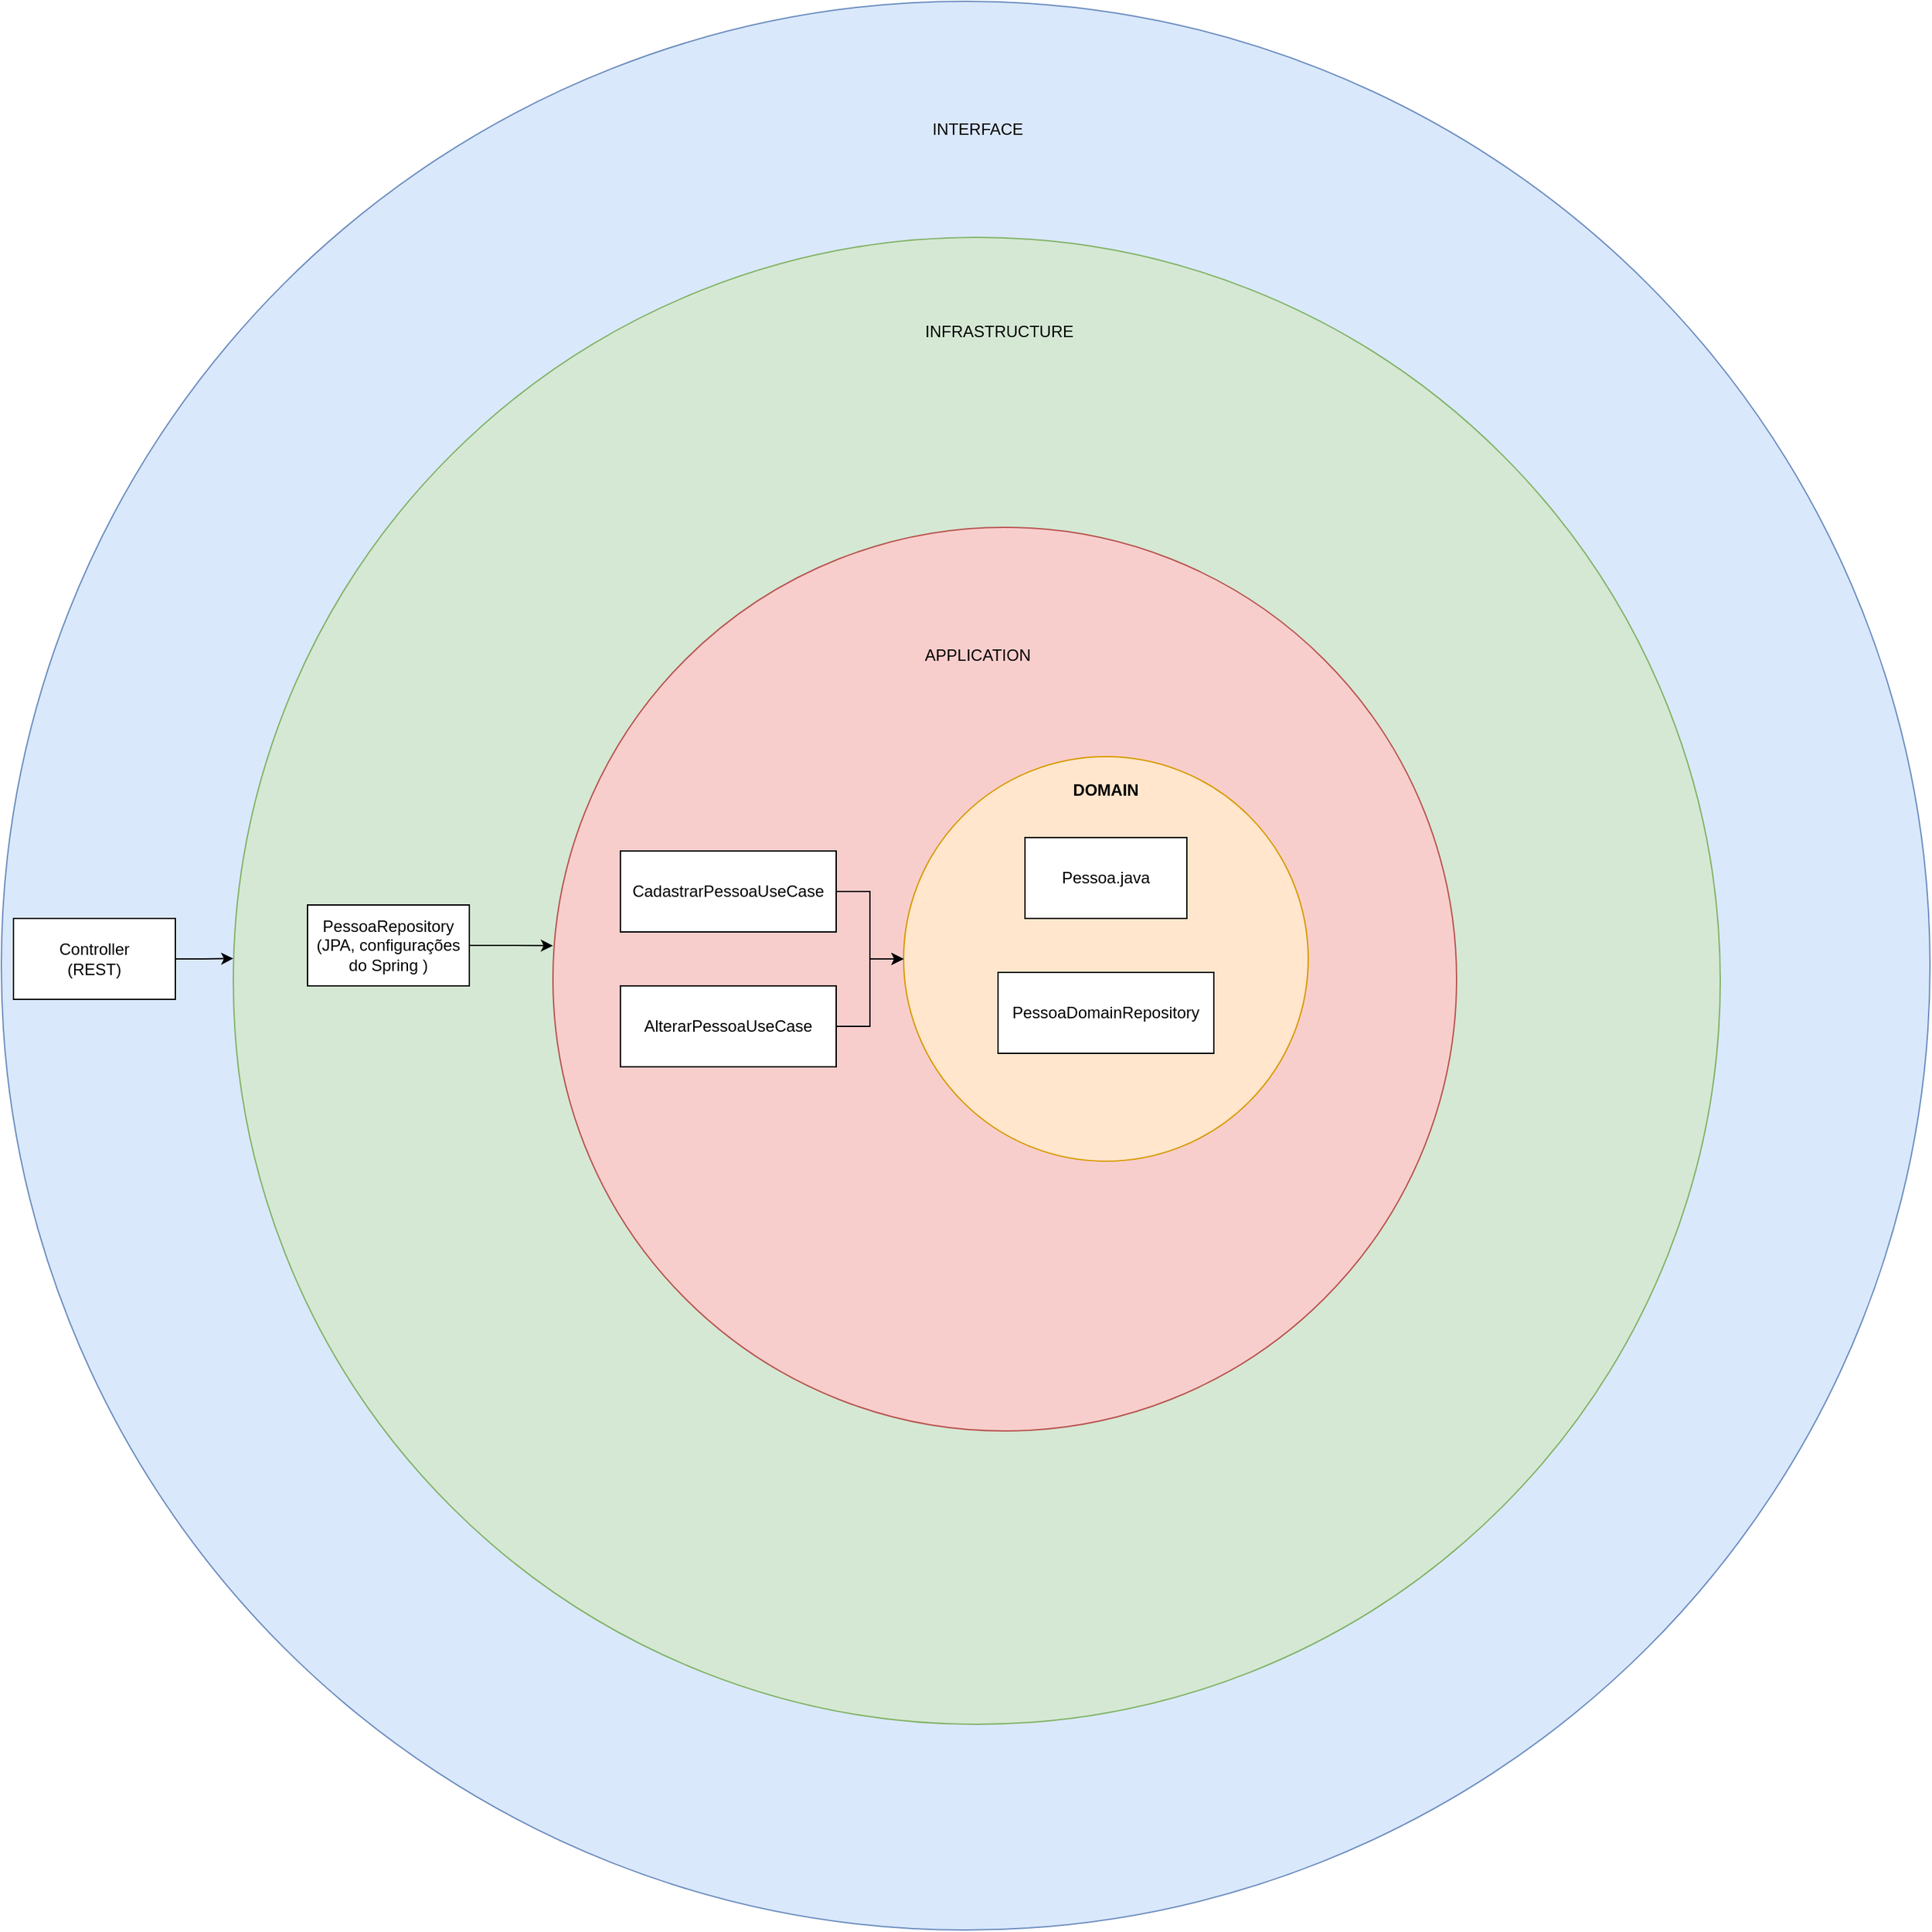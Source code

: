 <mxfile version="26.2.9">
  <diagram name="Página-1" id="4eShF4OCgxA2LF64T6A8">
    <mxGraphModel dx="3207" dy="2481" grid="1" gridSize="10" guides="1" tooltips="1" connect="1" arrows="1" fold="1" page="1" pageScale="1" pageWidth="827" pageHeight="1169" math="0" shadow="0">
      <root>
        <mxCell id="0" />
        <mxCell id="1" parent="0" />
        <mxCell id="caYM2Cbyv7QhwFhTQOF3-21" value="" style="ellipse;whiteSpace=wrap;html=1;aspect=fixed;fillColor=#dae8fc;strokeColor=#6c8ebf;" vertex="1" parent="1">
          <mxGeometry x="-409" y="-290" width="1430" height="1430" as="geometry" />
        </mxCell>
        <mxCell id="caYM2Cbyv7QhwFhTQOF3-17" value="" style="ellipse;whiteSpace=wrap;html=1;aspect=fixed;fillColor=#d5e8d4;strokeColor=#82b366;" vertex="1" parent="1">
          <mxGeometry x="-237" y="-115" width="1102.5" height="1102.5" as="geometry" />
        </mxCell>
        <mxCell id="caYM2Cbyv7QhwFhTQOF3-15" value="" style="ellipse;whiteSpace=wrap;html=1;aspect=fixed;fillColor=#f8cecc;strokeColor=#b85450;" vertex="1" parent="1">
          <mxGeometry y="100" width="670" height="670" as="geometry" />
        </mxCell>
        <mxCell id="caYM2Cbyv7QhwFhTQOF3-1" value="" style="ellipse;whiteSpace=wrap;html=1;aspect=fixed;fillColor=#ffe6cc;strokeColor=#d79b00;" vertex="1" parent="1">
          <mxGeometry x="260" y="270" width="300" height="300" as="geometry" />
        </mxCell>
        <mxCell id="caYM2Cbyv7QhwFhTQOF3-2" value="Pessoa.java" style="rounded=0;whiteSpace=wrap;html=1;" vertex="1" parent="1">
          <mxGeometry x="350" y="330" width="120" height="60" as="geometry" />
        </mxCell>
        <mxCell id="caYM2Cbyv7QhwFhTQOF3-3" value="PessoaDomainRepository" style="rounded=0;whiteSpace=wrap;html=1;" vertex="1" parent="1">
          <mxGeometry x="330" y="430" width="160" height="60" as="geometry" />
        </mxCell>
        <mxCell id="caYM2Cbyv7QhwFhTQOF3-5" value="DOMAIN" style="text;html=1;align=center;verticalAlign=middle;whiteSpace=wrap;rounded=0;fontStyle=1" vertex="1" parent="1">
          <mxGeometry x="380" y="280" width="60" height="30" as="geometry" />
        </mxCell>
        <mxCell id="caYM2Cbyv7QhwFhTQOF3-6" value="APPLICATION" style="text;html=1;align=center;verticalAlign=middle;whiteSpace=wrap;rounded=0;" vertex="1" parent="1">
          <mxGeometry x="270" y="180" width="90" height="30" as="geometry" />
        </mxCell>
        <mxCell id="caYM2Cbyv7QhwFhTQOF3-11" style="edgeStyle=orthogonalEdgeStyle;rounded=0;orthogonalLoop=1;jettySize=auto;html=1;" edge="1" parent="1" source="caYM2Cbyv7QhwFhTQOF3-7" target="caYM2Cbyv7QhwFhTQOF3-1">
          <mxGeometry relative="1" as="geometry" />
        </mxCell>
        <mxCell id="caYM2Cbyv7QhwFhTQOF3-7" value="CadastrarPessoaUseCase" style="rounded=0;whiteSpace=wrap;html=1;" vertex="1" parent="1">
          <mxGeometry x="50" y="340" width="160" height="60" as="geometry" />
        </mxCell>
        <mxCell id="caYM2Cbyv7QhwFhTQOF3-12" style="edgeStyle=orthogonalEdgeStyle;rounded=0;orthogonalLoop=1;jettySize=auto;html=1;" edge="1" parent="1" source="caYM2Cbyv7QhwFhTQOF3-8" target="caYM2Cbyv7QhwFhTQOF3-1">
          <mxGeometry relative="1" as="geometry" />
        </mxCell>
        <mxCell id="caYM2Cbyv7QhwFhTQOF3-8" value="AlterarPessoaUseCase" style="rounded=0;whiteSpace=wrap;html=1;" vertex="1" parent="1">
          <mxGeometry x="50" y="440" width="160" height="60" as="geometry" />
        </mxCell>
        <mxCell id="caYM2Cbyv7QhwFhTQOF3-13" value="PessoaRepository&lt;br&gt;(JPA, configurações do Spring )" style="rounded=0;whiteSpace=wrap;html=1;" vertex="1" parent="1">
          <mxGeometry x="-182" y="380" width="120" height="60" as="geometry" />
        </mxCell>
        <mxCell id="caYM2Cbyv7QhwFhTQOF3-16" style="edgeStyle=orthogonalEdgeStyle;rounded=0;orthogonalLoop=1;jettySize=auto;html=1;entryX=0;entryY=0.463;entryDx=0;entryDy=0;entryPerimeter=0;" edge="1" parent="1" source="caYM2Cbyv7QhwFhTQOF3-13" target="caYM2Cbyv7QhwFhTQOF3-15">
          <mxGeometry relative="1" as="geometry" />
        </mxCell>
        <mxCell id="caYM2Cbyv7QhwFhTQOF3-18" value="INFRASTRUCTURE" style="text;html=1;align=center;verticalAlign=middle;whiteSpace=wrap;rounded=0;" vertex="1" parent="1">
          <mxGeometry x="266.25" y="-60" width="130" height="30" as="geometry" />
        </mxCell>
        <mxCell id="caYM2Cbyv7QhwFhTQOF3-19" value="Controller&lt;br&gt;(REST)" style="rounded=0;whiteSpace=wrap;html=1;" vertex="1" parent="1">
          <mxGeometry x="-400" y="390" width="120" height="60" as="geometry" />
        </mxCell>
        <mxCell id="caYM2Cbyv7QhwFhTQOF3-20" style="edgeStyle=orthogonalEdgeStyle;rounded=0;orthogonalLoop=1;jettySize=auto;html=1;entryX=0;entryY=0.485;entryDx=0;entryDy=0;entryPerimeter=0;" edge="1" parent="1" source="caYM2Cbyv7QhwFhTQOF3-19" target="caYM2Cbyv7QhwFhTQOF3-17">
          <mxGeometry relative="1" as="geometry" />
        </mxCell>
        <mxCell id="caYM2Cbyv7QhwFhTQOF3-22" value="INTERFACE" style="text;html=1;align=center;verticalAlign=middle;whiteSpace=wrap;rounded=0;" vertex="1" parent="1">
          <mxGeometry x="250" y="-210" width="130" height="30" as="geometry" />
        </mxCell>
      </root>
    </mxGraphModel>
  </diagram>
</mxfile>
